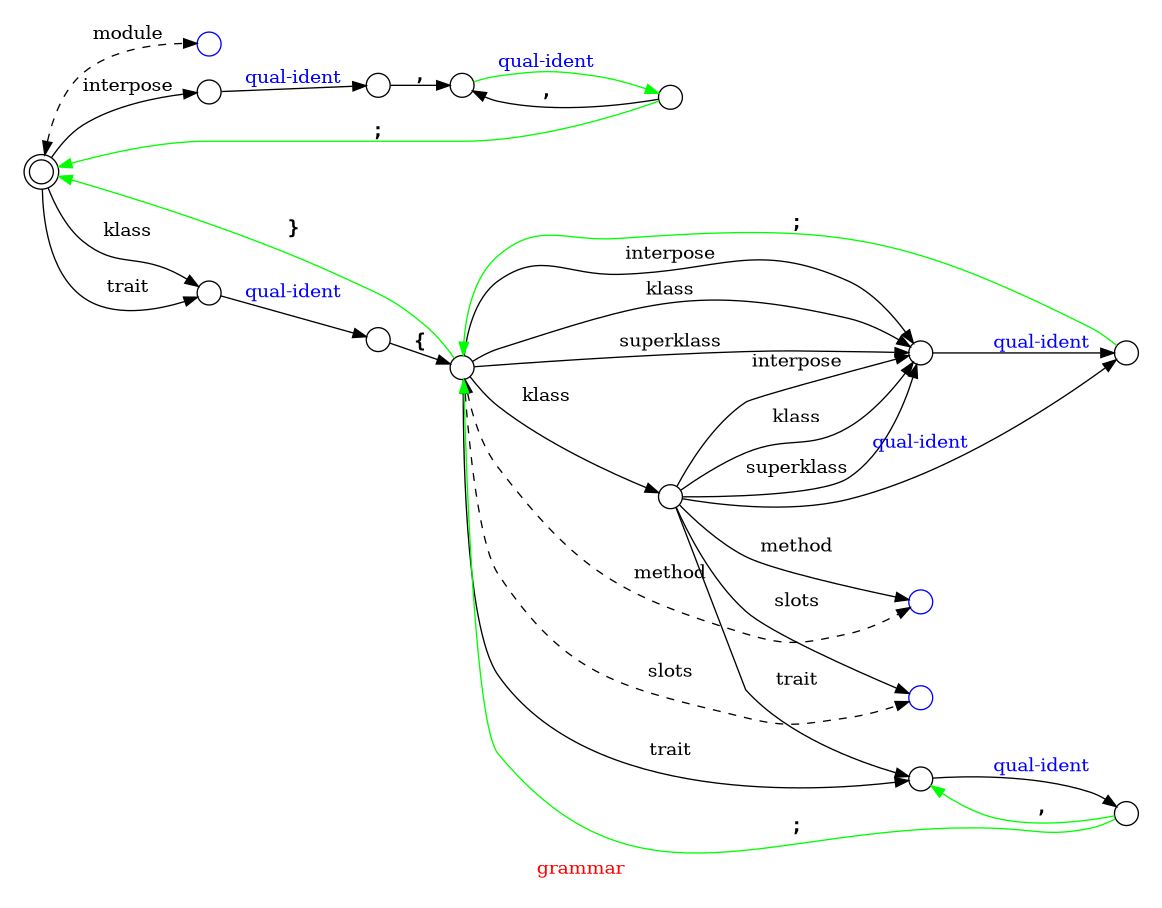 // Copyright (C) 2007, 2008, 2009 Robert Nielsen <robert@dakota.org>
//
// Licensed under the Apache License, Version 2.0 (the "License");
// you may not use this file except in compliance with the License.
// You may obtain a copy of the License at
//
//      http://www.apache.org/licenses/LICENSE-2.0
//
// Unless required by applicable law or agreed to in writing, software
// distributed under the License is distributed on an "AS IS" BASIS,
// WITHOUT WARRANTIES OR CONDITIONS OF ANY KIND, either express or implied.
// See the License for the specific language governing permissions and
// limitations under the License.

digraph "grammar"
{
  graph [ label = "\G", fontcolor = red ];
  graph [ rankdir = LR, center = true ];

  // comment out the follow two lines when editing
  graph [ page = "8.5,11", size = "7.5,10", margin = 0.125 ];
  node [ label = "", width = 0.25 ];

  node [ shape = circle, fontname = "Courier" ];

  000 [ shape = doublecircle, fontcolor = blue ];
  100 [ color = blue ];
  178 [ color = blue ];
  174 [ color = blue ];

  000 -> 100 [ label = "module", dir = both, style = dashed ];
  000 -> 133 [ label = "interpose" ];
  000 -> 150 [ label = "klass" ];
  000 -> 150 [ label = "trait" ];
  133 -> 137 [ label = "qual-ident", fontcolor = blue ];
  137 -> 138 [ label = ",", fontname = "Courier-Bold" ];
  138 -> 140 [ label = "qual-ident", fontcolor = blue, color = green ];
  140 -> 000 [ label = ";", fontname = "Courier-Bold", color = green ];
  140 -> 138 [ label = ",", fontname = "Courier-Bold" ];
  150 -> 155 [ label = "qual-ident", fontcolor = blue ];
  155 -> 160 [ label = "{", fontname = "Courier-Bold" ];
  160 -> 000 [ label = "}", fontname = "Courier-Bold", color = green ];
  160 -> 178 [ label = "slots", dir = both, style = dashed ];
  160 -> 174 [ label = "method", dir = both, style = dashed ];
  160 -> 170 [ label = "interpose" ];
  160 -> 170 [ label = "klass" ];
  160 -> 170 [ label = "superklass" ];
  160 -> 165 [ label = "klass" ];
  160 -> 270 [ label = "trait" ];
  170 -> 180 [ label = "qual-ident", fontcolor = blue ];
  165 -> 178 [ label = "slots" ];
  165 -> 174 [ label = "method" ];
  165 -> 170 [ label = "interpose" ];
  165 -> 170 [ label = "klass" ];
  165 -> 170 [ label = "superklass" ];
  165 -> 180 [ label = "qual-ident", fontcolor = blue ];
  165 -> 270 [ label = "trait" ];
  180 -> 160 [ label = ";", fontname = "Courier-Bold", color = green ];
  270 -> 280 [ label = "qual-ident", fontcolor = blue ];
  280 -> 160 [ label = ";", fontname = "Courier-Bold", color = green ];
  280 -> 270 [ label = ",", fontname = "Courier-Bold", color = green ];
}
